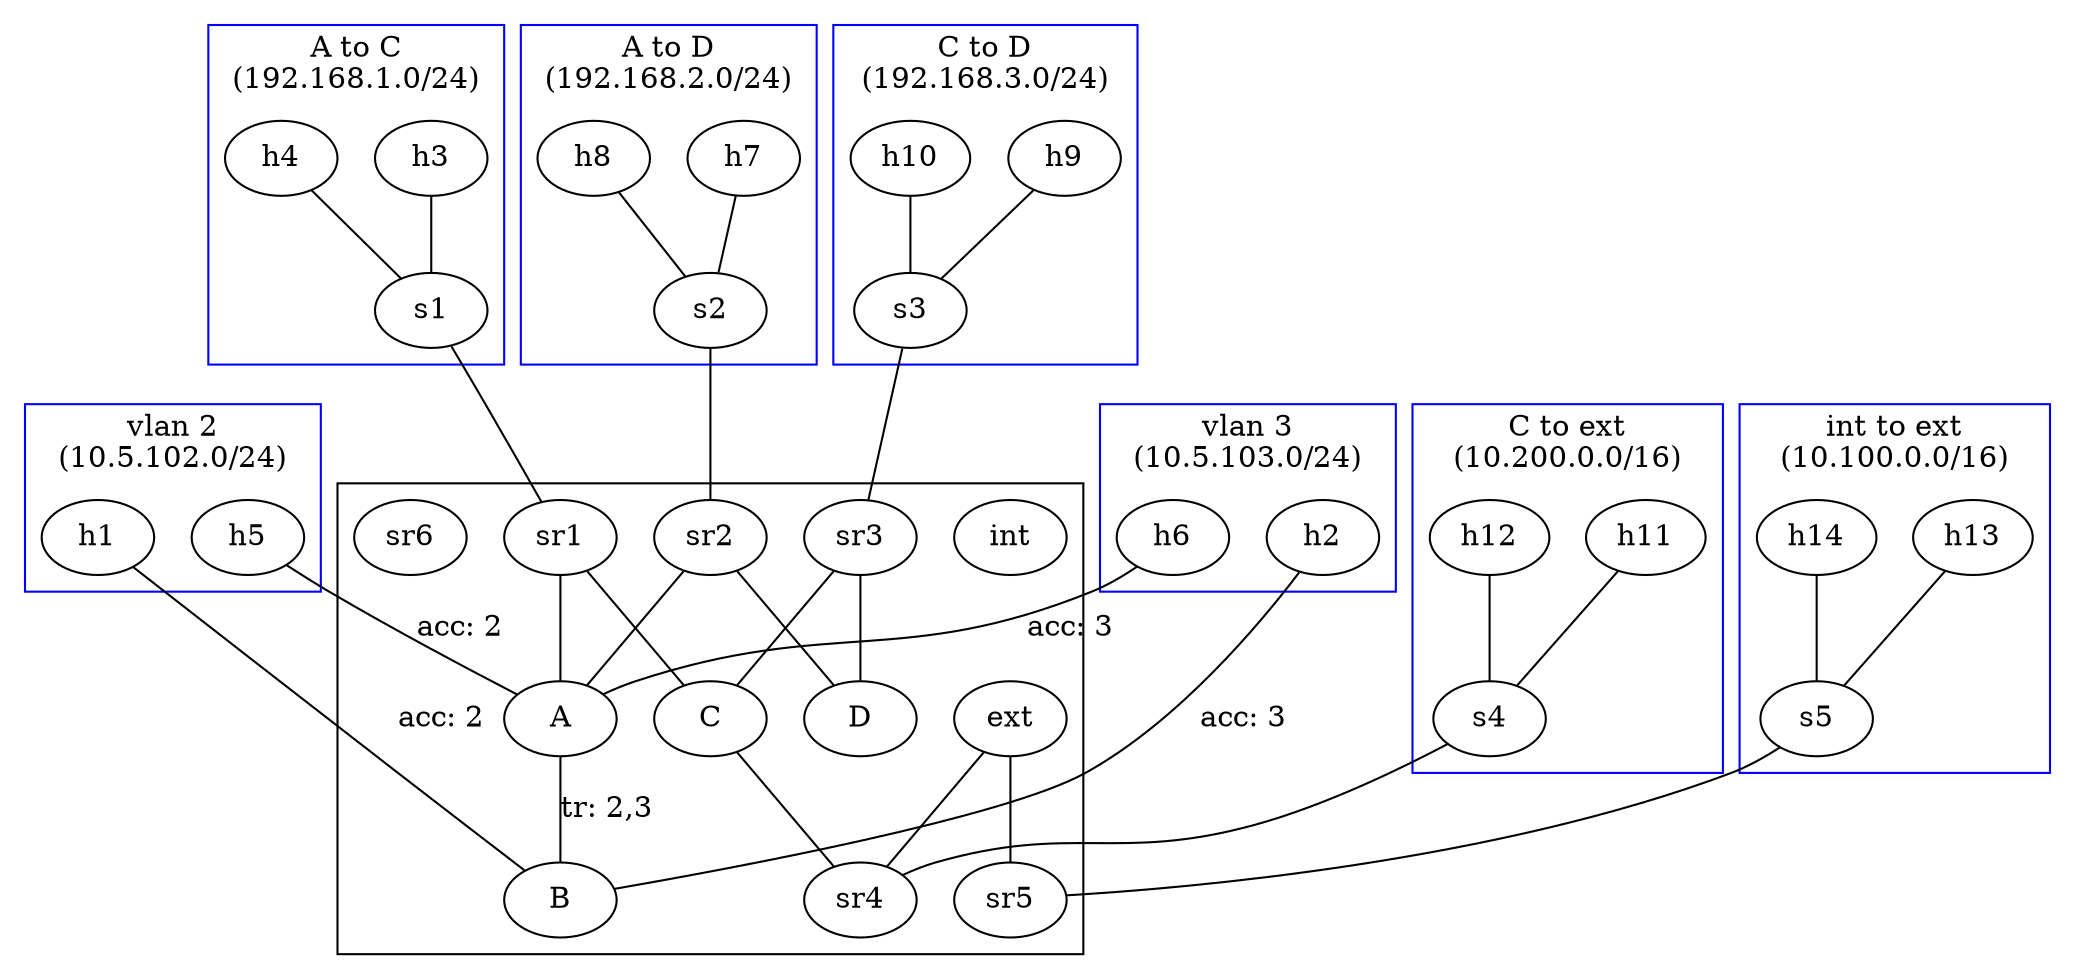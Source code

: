 graph vr1 {
  subgraph cluster_routers {
    A;
    B;
    C;
    D;
    int;
    ext;
    // root switches live in the top cluster for pretty-display
    sr1;
    sr2;
    sr3;
    sr4;
    sr5;
    sr6;
  }

  subgraph cluster_vlan2 {
  	color=blue;
  	h1;
  	h5;
  	label = "vlan 2\n(10.5.102.0/24)"
  };

  subgraph cluster_vlan3 {
  	color=blue;
  	h2;
  	h6;
  	label = "vlan 3\n(10.5.103.0/24)"
  };

  // A to C
  subgraph cluster_subnet1 {
  	color=blue;
	h3 -- s1
    h4 -- s1
    s1 -- sr1
  	label = "A to C\n(192.168.1.0/24)" // cost 20
  };
  sr1 -- A
  sr1 -- C

  // A to D
  subgraph cluster_subnet2 {
  	color=blue;
	h7 -- s2
    h8 -- s2
    s2 -- sr2
  	label = "A to D\n(192.168.2.0/24)"
  };
  sr2 -- A
  sr2 -- D

  // C to D
  subgraph cluster_subnet3 {
  	color=blue;
	h9 -- s3
    h10 -- s3
    s3 -- sr3
  	label = "C to D\n(192.168.3.0/24)"
  };
  sr3 -- C
  sr3 -- D

  A -- B [label = "tr: 2,3"];
  h1 -- B [label = "acc: 2"];
  h2 -- B [label = "acc: 3"];
  h5 -- A [label = "acc: 2"];
  h6 -- A [label = "acc: 3"];

 // A -- C [label ="cost: 20"];
 // A -- D [label ="cost: 5"];
 // C -- D [label ="cost: 10"];

  // C to ext
  subgraph cluster_subnet4 {
  	color=blue;
	h11 -- s4
    h12 -- s4
    s4 -- sr4
  	label = "C to ext\n(10.200.0.0/16)"
  };
  C -- sr4
  ext -- sr4

  // int to ext
  subgraph cluster_subnet5 {
  	color=blue;
	h13 -- s5
    h14 -- s5
    s5 -- sr5
  	label = "int to ext\n(10.100.0.0/16)"
  };
  ext -- sr5
}